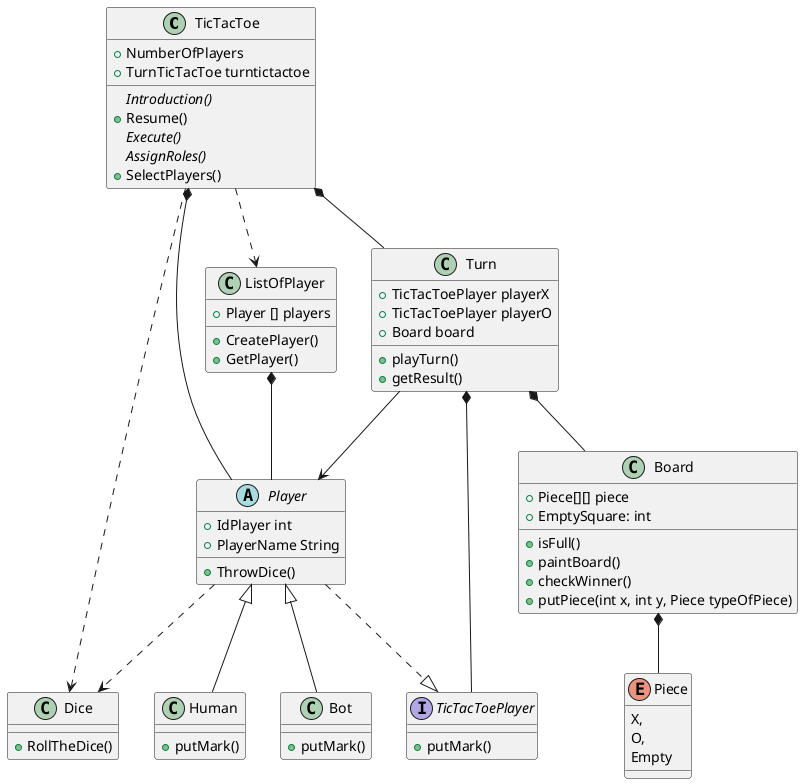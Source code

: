 @startuml Tictactoe

class TicTacToe {
     +NumberOfPlayers
    +TurnTicTacToe turntictactoe
    {abstract}Introduction()
    +Resume()
    {abstract}Execute()
    {abstract}AssignRoles()
    +SelectPlayers()
    
}

interface TicTacToePlayer {
    +putMark()
}

class Dice {
    +RollTheDice()
}

abstract class Player {
    +IdPlayer int
    +PlayerName String
    +ThrowDice()
}

class Turn {
    +TicTacToePlayer playerX
    +TicTacToePlayer playerO
    +Board board
    +playTurn()
    +getResult()
}
class Board {
    +Piece[][] piece
    +EmptySquare: int
    +isFull()
    +paintBoard()
    +checkWinner()
    +putPiece(int x, int y, Piece typeOfPiece)
}

Enum Piece {
   X,
   O,
   Empty
}

Class ListOfPlayer {
    +Player [] players
    +CreatePlayer()
    +GetPlayer()
}

Class Human {
    +putMark()
}

Class Bot {
  +putMark()
}


TicTacToe *-- Turn
Turn *-- TicTacToePlayer
TicTacToe *-- Player
Board *-- Piece
TicTacToe ..> ListOfPlayer
ListOfPlayer *-- Player
Turn *-- Board
Player ..|> TicTacToePlayer
Player <|-- Human
Player <|-- Bot
Turn --> Player
TicTacToe ..> Dice
Player ..> Dice

@enduml